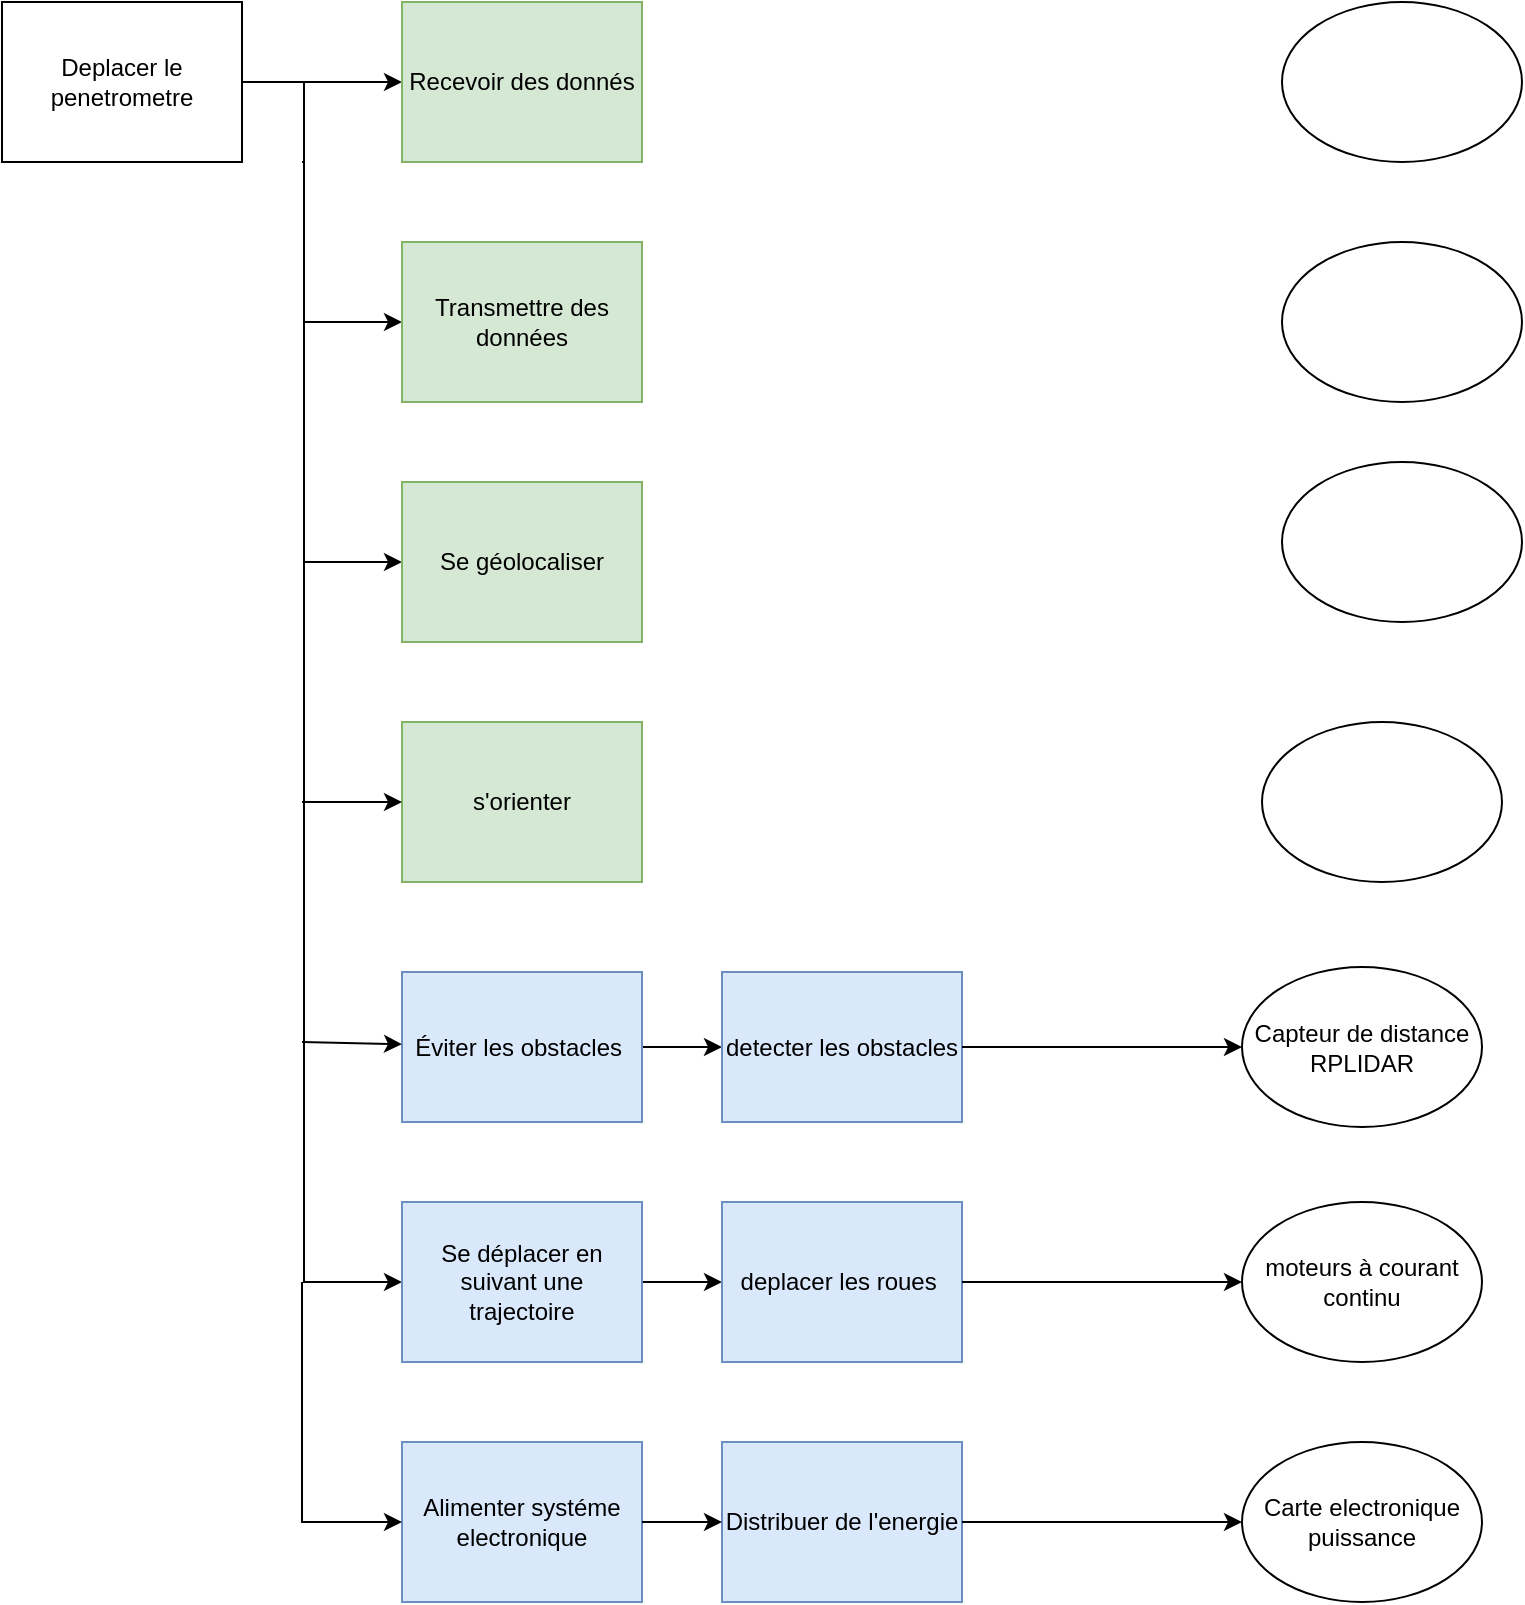 <mxfile version="26.0.16">
  <diagram name="Page-1" id="l_A1BoyRMLz5qFvwIhAc">
    <mxGraphModel dx="1674" dy="738" grid="1" gridSize="10" guides="1" tooltips="1" connect="1" arrows="1" fold="1" page="1" pageScale="1" pageWidth="827" pageHeight="1169" math="0" shadow="0">
      <root>
        <mxCell id="0" />
        <mxCell id="1" parent="0" />
        <mxCell id="9Sg4c4JGDe0HvogplE-y-10" style="edgeStyle=orthogonalEdgeStyle;rounded=0;orthogonalLoop=1;jettySize=auto;html=1;exitX=1;exitY=0.5;exitDx=0;exitDy=0;entryX=0;entryY=0.5;entryDx=0;entryDy=0;" parent="1" source="9Sg4c4JGDe0HvogplE-y-1" target="9Sg4c4JGDe0HvogplE-y-2" edge="1">
          <mxGeometry relative="1" as="geometry" />
        </mxCell>
        <mxCell id="9Sg4c4JGDe0HvogplE-y-11" style="edgeStyle=orthogonalEdgeStyle;rounded=0;orthogonalLoop=1;jettySize=auto;html=1;exitX=1;exitY=0.5;exitDx=0;exitDy=0;entryX=0;entryY=0.5;entryDx=0;entryDy=0;" parent="1" source="9Sg4c4JGDe0HvogplE-y-1" target="9Sg4c4JGDe0HvogplE-y-7" edge="1">
          <mxGeometry relative="1" as="geometry">
            <mxPoint x="190" y="180" as="targetPoint" />
            <Array as="points">
              <mxPoint x="191" y="80" />
              <mxPoint x="191" y="680" />
            </Array>
          </mxGeometry>
        </mxCell>
        <mxCell id="9Sg4c4JGDe0HvogplE-y-12" style="edgeStyle=orthogonalEdgeStyle;rounded=0;orthogonalLoop=1;jettySize=auto;html=1;entryX=0;entryY=0.5;entryDx=0;entryDy=0;" parent="1" edge="1" target="9Sg4c4JGDe0HvogplE-y-3">
          <mxGeometry relative="1" as="geometry">
            <mxPoint x="250" y="300" as="targetPoint" />
            <Array as="points">
              <mxPoint x="191" y="120" />
              <mxPoint x="191" y="320" />
            </Array>
            <mxPoint x="190" y="120" as="sourcePoint" />
          </mxGeometry>
        </mxCell>
        <mxCell id="9Sg4c4JGDe0HvogplE-y-14" style="edgeStyle=orthogonalEdgeStyle;rounded=0;orthogonalLoop=1;jettySize=auto;html=1;exitX=1;exitY=0.5;exitDx=0;exitDy=0;entryX=0;entryY=0.5;entryDx=0;entryDy=0;" parent="1" source="9Sg4c4JGDe0HvogplE-y-1" target="9Sg4c4JGDe0HvogplE-y-5" edge="1">
          <mxGeometry relative="1" as="geometry">
            <mxPoint x="190" y="440" as="targetPoint" />
            <Array as="points">
              <mxPoint x="191" y="80" />
              <mxPoint x="191" y="200" />
            </Array>
          </mxGeometry>
        </mxCell>
        <mxCell id="9Sg4c4JGDe0HvogplE-y-1" value="Deplacer le penetrometre" style="rounded=0;whiteSpace=wrap;html=1;" parent="1" vertex="1">
          <mxGeometry x="40" y="40" width="120" height="80" as="geometry" />
        </mxCell>
        <mxCell id="9Sg4c4JGDe0HvogplE-y-2" value="Recevoir des donnés" style="rounded=0;whiteSpace=wrap;html=1;fillColor=#d5e8d4;strokeColor=#82b366;" parent="1" vertex="1">
          <mxGeometry x="240" y="40" width="120" height="80" as="geometry" />
        </mxCell>
        <mxCell id="9Sg4c4JGDe0HvogplE-y-3" value="Se géolocaliser" style="rounded=0;whiteSpace=wrap;html=1;fillColor=#d5e8d4;strokeColor=#82b366;" parent="1" vertex="1">
          <mxGeometry x="240" y="280" width="120" height="80" as="geometry" />
        </mxCell>
        <mxCell id="9Sg4c4JGDe0HvogplE-y-4" value="s&#39;orienter" style="rounded=0;whiteSpace=wrap;html=1;fillColor=#d5e8d4;strokeColor=#82b366;" parent="1" vertex="1">
          <mxGeometry x="240" y="400" width="120" height="80" as="geometry" />
        </mxCell>
        <mxCell id="9Sg4c4JGDe0HvogplE-y-5" value="Transmettre des données" style="rounded=0;whiteSpace=wrap;html=1;fillColor=#d5e8d4;strokeColor=#82b366;" parent="1" vertex="1">
          <mxGeometry x="240" y="160" width="120" height="80" as="geometry" />
        </mxCell>
        <mxCell id="esCmZ7Aqd8bEiOWQM9XK-6" style="edgeStyle=orthogonalEdgeStyle;rounded=0;orthogonalLoop=1;jettySize=auto;html=1;exitX=1;exitY=0.5;exitDx=0;exitDy=0;entryX=0;entryY=0.5;entryDx=0;entryDy=0;" parent="1" source="9Sg4c4JGDe0HvogplE-y-7" target="esCmZ7Aqd8bEiOWQM9XK-1" edge="1">
          <mxGeometry relative="1" as="geometry" />
        </mxCell>
        <mxCell id="9Sg4c4JGDe0HvogplE-y-7" value="Se déplacer en suivant une&lt;br/&gt;trajectoire" style="rounded=0;whiteSpace=wrap;html=1;fillColor=#dae8fc;strokeColor=#6c8ebf;" parent="1" vertex="1">
          <mxGeometry x="240" y="640" width="120" height="80" as="geometry" />
        </mxCell>
        <mxCell id="esCmZ7Aqd8bEiOWQM9XK-9" style="edgeStyle=orthogonalEdgeStyle;rounded=0;orthogonalLoop=1;jettySize=auto;html=1;exitX=1;exitY=0.5;exitDx=0;exitDy=0;entryX=0;entryY=0.5;entryDx=0;entryDy=0;" parent="1" source="9Sg4c4JGDe0HvogplE-y-8" target="esCmZ7Aqd8bEiOWQM9XK-2" edge="1">
          <mxGeometry relative="1" as="geometry" />
        </mxCell>
        <mxCell id="9Sg4c4JGDe0HvogplE-y-8" value="Éviter les obstacles&amp;nbsp;" style="rounded=0;whiteSpace=wrap;html=1;fillColor=#dae8fc;strokeColor=#6c8ebf;" parent="1" vertex="1">
          <mxGeometry x="240" y="525" width="120" height="75" as="geometry" />
        </mxCell>
        <mxCell id="esCmZ7Aqd8bEiOWQM9XK-1" value="deplacer les roues&amp;nbsp;" style="rounded=0;whiteSpace=wrap;html=1;fillColor=#dae8fc;strokeColor=#6c8ebf;" parent="1" vertex="1">
          <mxGeometry x="400" y="640" width="120" height="80" as="geometry" />
        </mxCell>
        <mxCell id="esCmZ7Aqd8bEiOWQM9XK-2" value="detecter les obstacles" style="rounded=0;whiteSpace=wrap;html=1;fillColor=#dae8fc;strokeColor=#6c8ebf;" parent="1" vertex="1">
          <mxGeometry x="400" y="525" width="120" height="75" as="geometry" />
        </mxCell>
        <mxCell id="jVnBWM0VVythakfCwEQr-3" value="Capteur de distance RPLIDAR" style="ellipse;whiteSpace=wrap;html=1;" parent="1" vertex="1">
          <mxGeometry x="660" y="522.5" width="120" height="80" as="geometry" />
        </mxCell>
        <mxCell id="Bs7GteQz3aZ0Pau7dRVE-1" value="moteurs à courant continu" style="ellipse;whiteSpace=wrap;html=1;" parent="1" vertex="1">
          <mxGeometry x="660" y="640" width="120" height="80" as="geometry" />
        </mxCell>
        <mxCell id="vENFG6YwI5S9nAASl6ad-1" value="" style="endArrow=classic;html=1;rounded=0;entryX=0;entryY=0.5;entryDx=0;entryDy=0;exitX=1;exitY=0.5;exitDx=0;exitDy=0;" parent="1" target="jVnBWM0VVythakfCwEQr-3" edge="1" source="esCmZ7Aqd8bEiOWQM9XK-2">
          <mxGeometry width="50" height="50" relative="1" as="geometry">
            <mxPoint x="520" y="750" as="sourcePoint" />
            <mxPoint x="650" y="750" as="targetPoint" />
            <Array as="points" />
          </mxGeometry>
        </mxCell>
        <mxCell id="vENFG6YwI5S9nAASl6ad-5" value="Carte electronique&lt;div&gt;puissance&lt;/div&gt;" style="ellipse;whiteSpace=wrap;html=1;" parent="1" vertex="1">
          <mxGeometry x="660" y="760" width="120" height="80" as="geometry" />
        </mxCell>
        <mxCell id="vENFG6YwI5S9nAASl6ad-6" value="Alimenter systéme electronique" style="rounded=0;whiteSpace=wrap;html=1;fillColor=#dae8fc;strokeColor=#6c8ebf;" parent="1" vertex="1">
          <mxGeometry x="240" y="760" width="120" height="80" as="geometry" />
        </mxCell>
        <mxCell id="vENFG6YwI5S9nAASl6ad-9" value="Distribuer de l&#39;energie" style="rounded=0;whiteSpace=wrap;html=1;fillColor=#dae8fc;strokeColor=#6c8ebf;" parent="1" vertex="1">
          <mxGeometry x="400" y="760" width="120" height="80" as="geometry" />
        </mxCell>
        <mxCell id="vENFG6YwI5S9nAASl6ad-10" value="" style="endArrow=classic;html=1;rounded=0;exitX=1;exitY=0.5;exitDx=0;exitDy=0;entryX=0;entryY=0.5;entryDx=0;entryDy=0;" parent="1" source="vENFG6YwI5S9nAASl6ad-6" target="vENFG6YwI5S9nAASl6ad-9" edge="1">
          <mxGeometry width="50" height="50" relative="1" as="geometry">
            <mxPoint x="390" y="670" as="sourcePoint" />
            <mxPoint x="440" y="620" as="targetPoint" />
          </mxGeometry>
        </mxCell>
        <mxCell id="vENFG6YwI5S9nAASl6ad-12" value="" style="endArrow=classic;html=1;rounded=0;exitX=1;exitY=0.5;exitDx=0;exitDy=0;" parent="1" source="vENFG6YwI5S9nAASl6ad-9" target="vENFG6YwI5S9nAASl6ad-5" edge="1">
          <mxGeometry width="50" height="50" relative="1" as="geometry">
            <mxPoint x="390" y="670" as="sourcePoint" />
            <mxPoint x="440" y="620" as="targetPoint" />
          </mxGeometry>
        </mxCell>
        <mxCell id="yBqbEzhwDrqvwhGirVqi-1" value="" style="endArrow=classic;html=1;rounded=0;entryX=0;entryY=0.5;entryDx=0;entryDy=0;" edge="1" parent="1" target="vENFG6YwI5S9nAASl6ad-6">
          <mxGeometry width="50" height="50" relative="1" as="geometry">
            <mxPoint x="190" y="680" as="sourcePoint" />
            <mxPoint x="440" y="710" as="targetPoint" />
            <Array as="points">
              <mxPoint x="190" y="800" />
            </Array>
          </mxGeometry>
        </mxCell>
        <mxCell id="yBqbEzhwDrqvwhGirVqi-2" value="" style="endArrow=classic;html=1;rounded=0;entryX=0;entryY=0.5;entryDx=0;entryDy=0;" edge="1" parent="1" target="9Sg4c4JGDe0HvogplE-y-4">
          <mxGeometry width="50" height="50" relative="1" as="geometry">
            <mxPoint x="190" y="440" as="sourcePoint" />
            <mxPoint x="440" y="340" as="targetPoint" />
          </mxGeometry>
        </mxCell>
        <mxCell id="yBqbEzhwDrqvwhGirVqi-3" value="" style="endArrow=classic;html=1;rounded=0;" edge="1" parent="1" target="9Sg4c4JGDe0HvogplE-y-8">
          <mxGeometry width="50" height="50" relative="1" as="geometry">
            <mxPoint x="190" y="560" as="sourcePoint" />
            <mxPoint x="440" y="340" as="targetPoint" />
          </mxGeometry>
        </mxCell>
        <mxCell id="yBqbEzhwDrqvwhGirVqi-4" value="" style="endArrow=classic;html=1;rounded=0;exitX=1;exitY=0.5;exitDx=0;exitDy=0;" edge="1" parent="1" source="esCmZ7Aqd8bEiOWQM9XK-1" target="Bs7GteQz3aZ0Pau7dRVE-1">
          <mxGeometry width="50" height="50" relative="1" as="geometry">
            <mxPoint x="390" y="700" as="sourcePoint" />
            <mxPoint x="440" y="650" as="targetPoint" />
          </mxGeometry>
        </mxCell>
        <mxCell id="yBqbEzhwDrqvwhGirVqi-5" value="" style="ellipse;whiteSpace=wrap;html=1;" vertex="1" parent="1">
          <mxGeometry x="680" y="40" width="120" height="80" as="geometry" />
        </mxCell>
        <mxCell id="yBqbEzhwDrqvwhGirVqi-6" value="" style="ellipse;whiteSpace=wrap;html=1;" vertex="1" parent="1">
          <mxGeometry x="680" y="160" width="120" height="80" as="geometry" />
        </mxCell>
        <mxCell id="yBqbEzhwDrqvwhGirVqi-7" value="" style="ellipse;whiteSpace=wrap;html=1;" vertex="1" parent="1">
          <mxGeometry x="680" y="270" width="120" height="80" as="geometry" />
        </mxCell>
        <mxCell id="yBqbEzhwDrqvwhGirVqi-8" value="" style="ellipse;whiteSpace=wrap;html=1;" vertex="1" parent="1">
          <mxGeometry x="670" y="400" width="120" height="80" as="geometry" />
        </mxCell>
      </root>
    </mxGraphModel>
  </diagram>
</mxfile>
